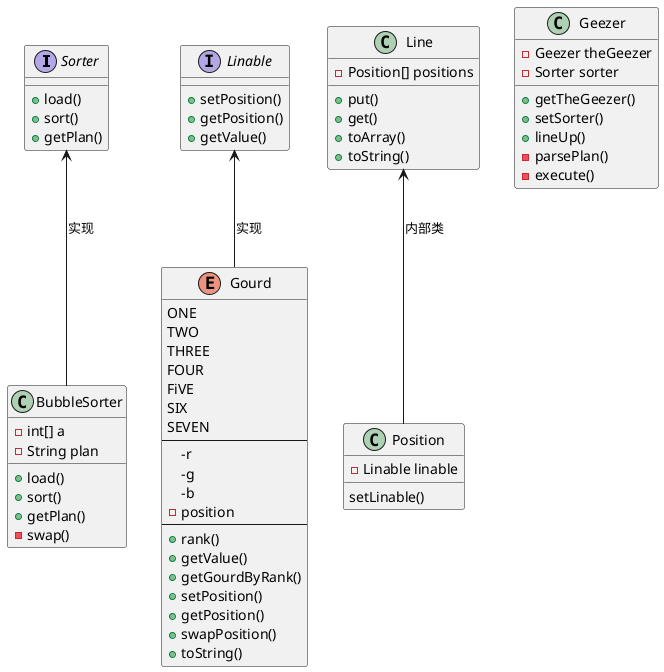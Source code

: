 @startuml

interface Sorter{
    +load()
    +sort()
    +getPlan()
}

class BubbleSorter{
    -int[] a
    -String plan
    +load()
    +sort()
    +getPlan()
    -swap()
}

Sorter <-- BubbleSorter :实现


interface Linable{
    +setPosition()
    +getPosition()
    +getValue()
}

enum Gourd{
    ONE 
    TWO 
    THREE 
    FOUR 
    FiVE 
    SIX 
    SEVEN 
    --
    -r 
    -g 
    -b 
    -position
    --
    +rank()
    +getValue()
    +getGourdByRank()
    +setPosition()
    +getPosition()
    +swapPosition()
    +toString()
}

Linable <-- Gourd :实现


class Position{
    -Linable linable 
    setLinable()
}

class Line{
    -Position[] positions 
    +put()
    +get()
    +toArray()
    +toString()
}

Line <-- Position :内部类

class Geezer{
    -Geezer theGeezer
    -Sorter sorter 
    +getTheGeezer() 
    +setSorter()
    +lineUp()
    -parsePlan()
    -execute()
}

@enduml